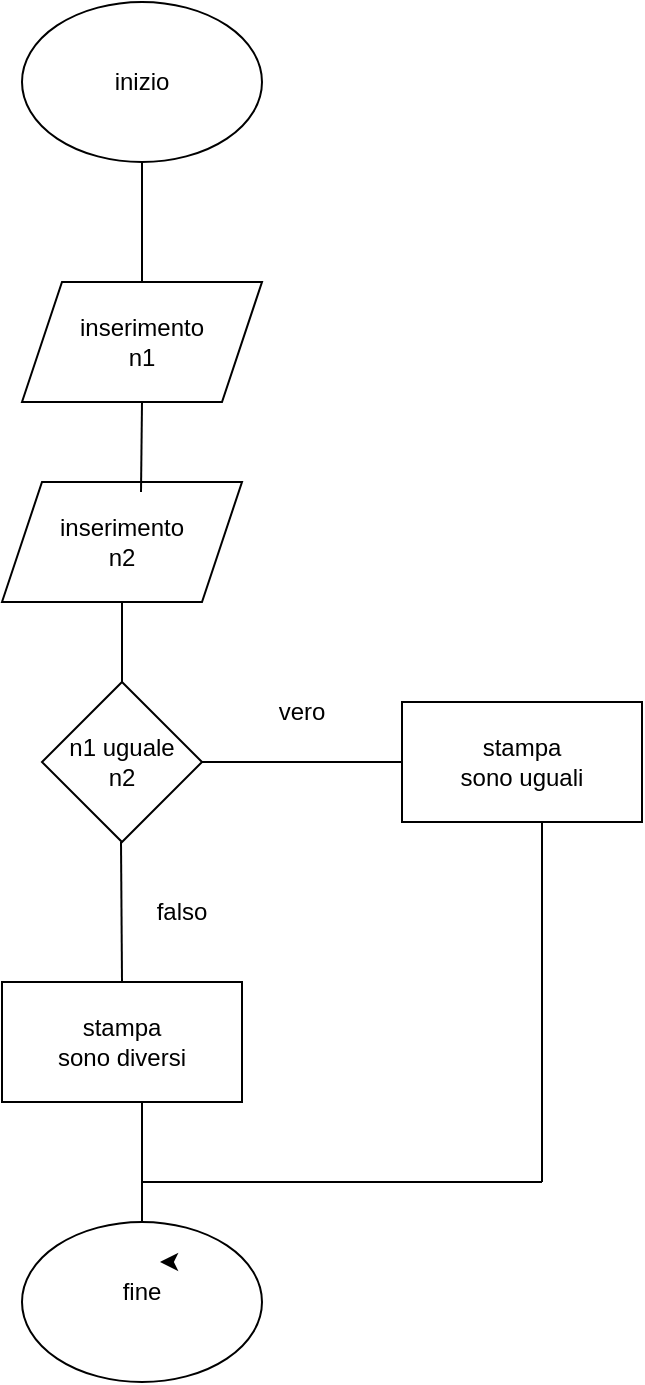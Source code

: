 <mxfile version="17.2.4" type="device"><diagram id="-dh13jk6-k0milhUs-CQ" name="Page-1"><mxGraphModel dx="1422" dy="762" grid="1" gridSize="10" guides="1" tooltips="1" connect="1" arrows="1" fold="1" page="1" pageScale="1" pageWidth="827" pageHeight="1169" math="0" shadow="0"><root><mxCell id="0"/><mxCell id="1" parent="0"/><mxCell id="awmd3yA0_phcMVmJF_Oa-1" value="" style="ellipse;whiteSpace=wrap;html=1;" vertex="1" parent="1"><mxGeometry x="380" y="50" width="120" height="80" as="geometry"/></mxCell><mxCell id="awmd3yA0_phcMVmJF_Oa-2" value="" style="ellipse;whiteSpace=wrap;html=1;" vertex="1" parent="1"><mxGeometry x="380" y="660" width="120" height="80" as="geometry"/></mxCell><mxCell id="awmd3yA0_phcMVmJF_Oa-3" value="fine" style="text;html=1;strokeColor=none;fillColor=none;align=center;verticalAlign=middle;whiteSpace=wrap;rounded=0;" vertex="1" parent="1"><mxGeometry x="410" y="680" width="60" height="30" as="geometry"/></mxCell><mxCell id="awmd3yA0_phcMVmJF_Oa-4" value="inizio" style="text;html=1;strokeColor=none;fillColor=none;align=center;verticalAlign=middle;whiteSpace=wrap;rounded=0;" vertex="1" parent="1"><mxGeometry x="410" y="75" width="60" height="30" as="geometry"/></mxCell><mxCell id="awmd3yA0_phcMVmJF_Oa-5" value="" style="shape=parallelogram;perimeter=parallelogramPerimeter;whiteSpace=wrap;html=1;fixedSize=1;" vertex="1" parent="1"><mxGeometry x="380" y="190" width="120" height="60" as="geometry"/></mxCell><mxCell id="awmd3yA0_phcMVmJF_Oa-6" value="" style="shape=parallelogram;perimeter=parallelogramPerimeter;whiteSpace=wrap;html=1;fixedSize=1;" vertex="1" parent="1"><mxGeometry x="370" y="290" width="120" height="60" as="geometry"/></mxCell><mxCell id="awmd3yA0_phcMVmJF_Oa-7" value="" style="rhombus;whiteSpace=wrap;html=1;" vertex="1" parent="1"><mxGeometry x="390" y="390" width="80" height="80" as="geometry"/></mxCell><mxCell id="awmd3yA0_phcMVmJF_Oa-8" value="" style="rounded=0;whiteSpace=wrap;html=1;" vertex="1" parent="1"><mxGeometry x="570" y="400" width="120" height="60" as="geometry"/></mxCell><mxCell id="awmd3yA0_phcMVmJF_Oa-9" value="" style="rounded=0;whiteSpace=wrap;html=1;" vertex="1" parent="1"><mxGeometry x="370" y="540" width="120" height="60" as="geometry"/></mxCell><mxCell id="awmd3yA0_phcMVmJF_Oa-10" value="inserimento n1" style="text;html=1;strokeColor=none;fillColor=none;align=center;verticalAlign=middle;whiteSpace=wrap;rounded=0;" vertex="1" parent="1"><mxGeometry x="410" y="205" width="60" height="30" as="geometry"/></mxCell><mxCell id="awmd3yA0_phcMVmJF_Oa-11" value="inserimento n2" style="text;html=1;strokeColor=none;fillColor=none;align=center;verticalAlign=middle;whiteSpace=wrap;rounded=0;" vertex="1" parent="1"><mxGeometry x="400" y="305" width="60" height="30" as="geometry"/></mxCell><mxCell id="awmd3yA0_phcMVmJF_Oa-12" value="n1 uguale n2" style="text;html=1;strokeColor=none;fillColor=none;align=center;verticalAlign=middle;whiteSpace=wrap;rounded=0;" vertex="1" parent="1"><mxGeometry x="400" y="415" width="60" height="30" as="geometry"/></mxCell><mxCell id="awmd3yA0_phcMVmJF_Oa-13" value="stampa sono diversi" style="text;html=1;strokeColor=none;fillColor=none;align=center;verticalAlign=middle;whiteSpace=wrap;rounded=0;" vertex="1" parent="1"><mxGeometry x="395" y="555" width="70" height="30" as="geometry"/></mxCell><mxCell id="awmd3yA0_phcMVmJF_Oa-14" value="stampa sono uguali" style="text;html=1;strokeColor=none;fillColor=none;align=center;verticalAlign=middle;whiteSpace=wrap;rounded=0;" vertex="1" parent="1"><mxGeometry x="595" y="415" width="70" height="30" as="geometry"/></mxCell><mxCell id="awmd3yA0_phcMVmJF_Oa-15" value="" style="endArrow=none;html=1;rounded=0;entryX=0.5;entryY=1;entryDx=0;entryDy=0;" edge="1" parent="1" target="awmd3yA0_phcMVmJF_Oa-1"><mxGeometry width="50" height="50" relative="1" as="geometry"><mxPoint x="440" y="190" as="sourcePoint"/><mxPoint x="490" y="140" as="targetPoint"/></mxGeometry></mxCell><mxCell id="awmd3yA0_phcMVmJF_Oa-16" value="" style="endArrow=none;html=1;rounded=0;" edge="1" parent="1"><mxGeometry width="50" height="50" relative="1" as="geometry"><mxPoint x="439.5" y="295" as="sourcePoint"/><mxPoint x="440" y="250" as="targetPoint"/></mxGeometry></mxCell><mxCell id="awmd3yA0_phcMVmJF_Oa-17" value="" style="endArrow=none;html=1;rounded=0;exitX=0.5;exitY=0;exitDx=0;exitDy=0;" edge="1" parent="1" source="awmd3yA0_phcMVmJF_Oa-7"><mxGeometry width="50" height="50" relative="1" as="geometry"><mxPoint x="429.5" y="400" as="sourcePoint"/><mxPoint x="430" y="350" as="targetPoint"/></mxGeometry></mxCell><mxCell id="awmd3yA0_phcMVmJF_Oa-18" value="" style="endArrow=none;html=1;rounded=0;entryX=0.5;entryY=1;entryDx=0;entryDy=0;exitX=0.5;exitY=0;exitDx=0;exitDy=0;" edge="1" parent="1" source="awmd3yA0_phcMVmJF_Oa-9"><mxGeometry width="50" height="50" relative="1" as="geometry"><mxPoint x="429.5" y="530" as="sourcePoint"/><mxPoint x="429.5" y="470" as="targetPoint"/></mxGeometry></mxCell><mxCell id="awmd3yA0_phcMVmJF_Oa-19" style="edgeStyle=orthogonalEdgeStyle;rounded=0;orthogonalLoop=1;jettySize=auto;html=1;exitX=0.75;exitY=0;exitDx=0;exitDy=0;entryX=0.65;entryY=-0.033;entryDx=0;entryDy=0;entryPerimeter=0;" edge="1" parent="1" source="awmd3yA0_phcMVmJF_Oa-3" target="awmd3yA0_phcMVmJF_Oa-3"><mxGeometry relative="1" as="geometry"/></mxCell><mxCell id="awmd3yA0_phcMVmJF_Oa-20" value="" style="endArrow=none;html=1;rounded=0;exitX=0.5;exitY=0;exitDx=0;exitDy=0;" edge="1" parent="1" source="awmd3yA0_phcMVmJF_Oa-2"><mxGeometry width="50" height="50" relative="1" as="geometry"><mxPoint x="390" y="420" as="sourcePoint"/><mxPoint x="440" y="600" as="targetPoint"/><Array as="points"><mxPoint x="440" y="640"/></Array></mxGeometry></mxCell><mxCell id="awmd3yA0_phcMVmJF_Oa-21" value="" style="endArrow=none;html=1;rounded=0;entryX=0;entryY=0.5;entryDx=0;entryDy=0;entryPerimeter=0;" edge="1" parent="1" target="awmd3yA0_phcMVmJF_Oa-8"><mxGeometry width="50" height="50" relative="1" as="geometry"><mxPoint x="470" y="430" as="sourcePoint"/><mxPoint x="560" y="430" as="targetPoint"/></mxGeometry></mxCell><mxCell id="awmd3yA0_phcMVmJF_Oa-22" value="" style="endArrow=none;html=1;rounded=0;" edge="1" parent="1"><mxGeometry width="50" height="50" relative="1" as="geometry"><mxPoint x="640" y="640" as="sourcePoint"/><mxPoint x="640" y="460" as="targetPoint"/></mxGeometry></mxCell><mxCell id="awmd3yA0_phcMVmJF_Oa-23" value="" style="endArrow=none;html=1;rounded=0;" edge="1" parent="1"><mxGeometry width="50" height="50" relative="1" as="geometry"><mxPoint x="440" y="640" as="sourcePoint"/><mxPoint x="640" y="640" as="targetPoint"/></mxGeometry></mxCell><mxCell id="awmd3yA0_phcMVmJF_Oa-24" value="vero" style="text;html=1;strokeColor=none;fillColor=none;align=center;verticalAlign=middle;whiteSpace=wrap;rounded=0;" vertex="1" parent="1"><mxGeometry x="490" y="390" width="60" height="30" as="geometry"/></mxCell><mxCell id="awmd3yA0_phcMVmJF_Oa-25" value="falso" style="text;html=1;strokeColor=none;fillColor=none;align=center;verticalAlign=middle;whiteSpace=wrap;rounded=0;" vertex="1" parent="1"><mxGeometry x="430" y="490" width="60" height="30" as="geometry"/></mxCell></root></mxGraphModel></diagram></mxfile>